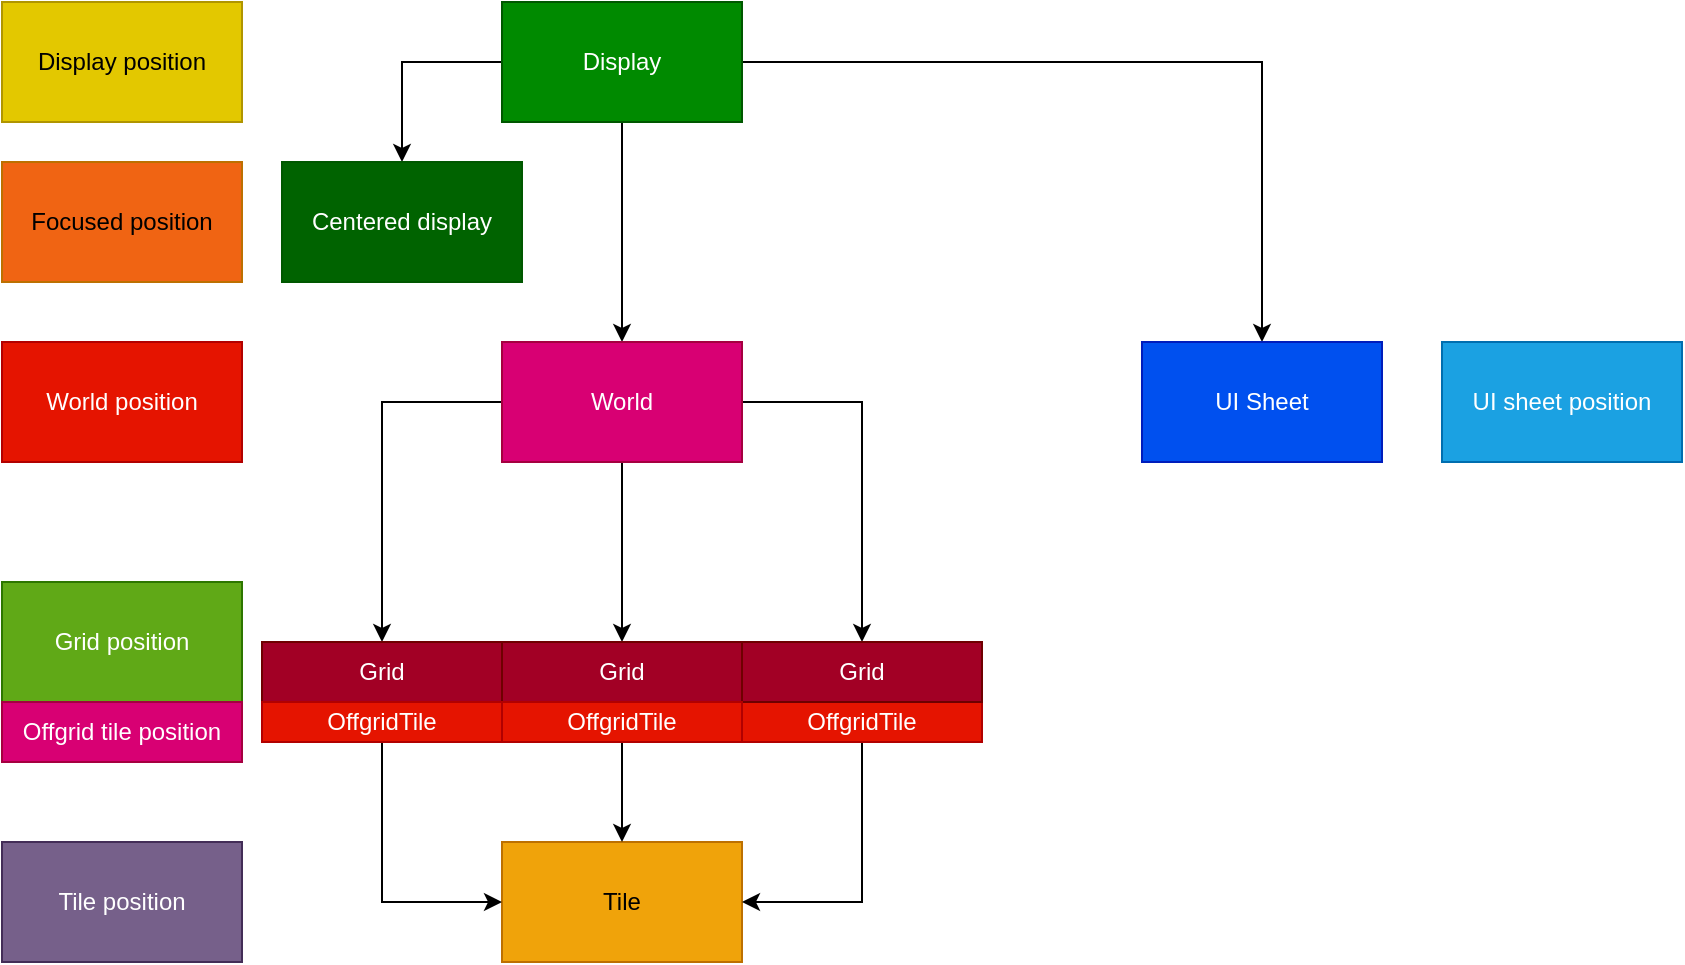 <mxfile version="15.5.4" type="embed"><diagram id="h-H0YLA1feg1Qz706Cnn" name="Spaces"><mxGraphModel dx="666" dy="483" grid="1" gridSize="10" guides="1" tooltips="1" connect="1" arrows="1" fold="1" page="1" pageScale="1" pageWidth="850" pageHeight="1100" math="0" shadow="0"><root><mxCell id="0"/><mxCell id="1" parent="0"/><mxCell id="7" style="edgeStyle=orthogonalEdgeStyle;rounded=0;orthogonalLoop=1;jettySize=auto;html=1;" parent="1" source="3" target="5" edge="1"><mxGeometry relative="1" as="geometry"/></mxCell><mxCell id="8" style="edgeStyle=orthogonalEdgeStyle;rounded=0;orthogonalLoop=1;jettySize=auto;html=1;" parent="1" source="3" target="4" edge="1"><mxGeometry relative="1" as="geometry"/></mxCell><mxCell id="32" style="edgeStyle=orthogonalEdgeStyle;rounded=0;orthogonalLoop=1;jettySize=auto;html=1;entryX=0.5;entryY=0;entryDx=0;entryDy=0;exitX=0;exitY=0.5;exitDx=0;exitDy=0;" edge="1" parent="1" source="3" target="31"><mxGeometry relative="1" as="geometry"><Array as="points"><mxPoint x="200" y="100"/></Array></mxGeometry></mxCell><mxCell id="3" value="Display" style="rounded=0;whiteSpace=wrap;html=1;fillColor=#008a00;strokeColor=#005700;fontColor=#ffffff;" parent="1" vertex="1"><mxGeometry x="250" y="70" width="120" height="60" as="geometry"/></mxCell><mxCell id="13" style="edgeStyle=orthogonalEdgeStyle;rounded=0;orthogonalLoop=1;jettySize=auto;html=1;entryX=0.5;entryY=0;entryDx=0;entryDy=0;" parent="1" source="4" target="12" edge="1"><mxGeometry relative="1" as="geometry"><mxPoint x="310" y="340" as="targetPoint"/></mxGeometry></mxCell><mxCell id="21" style="edgeStyle=orthogonalEdgeStyle;rounded=0;orthogonalLoop=1;jettySize=auto;html=1;entryX=0.5;entryY=0;entryDx=0;entryDy=0;exitX=1;exitY=0.5;exitDx=0;exitDy=0;" parent="1" source="4" target="14" edge="1"><mxGeometry relative="1" as="geometry"/></mxCell><mxCell id="22" style="edgeStyle=orthogonalEdgeStyle;rounded=0;orthogonalLoop=1;jettySize=auto;html=1;exitX=0;exitY=0.5;exitDx=0;exitDy=0;entryX=0.5;entryY=0;entryDx=0;entryDy=0;" parent="1" source="4" target="15" edge="1"><mxGeometry relative="1" as="geometry"/></mxCell><mxCell id="4" value="World" style="rounded=0;whiteSpace=wrap;html=1;fillColor=#d80073;strokeColor=#A50040;fontColor=#ffffff;" parent="1" vertex="1"><mxGeometry x="250" y="240" width="120" height="60" as="geometry"/></mxCell><mxCell id="5" value="UI Sheet" style="rounded=0;whiteSpace=wrap;html=1;fillColor=#0050ef;strokeColor=#001DBC;fontColor=#ffffff;" parent="1" vertex="1"><mxGeometry x="570" y="240" width="120" height="60" as="geometry"/></mxCell><mxCell id="10" value="Tile" style="rounded=0;whiteSpace=wrap;html=1;fillColor=#f0a30a;strokeColor=#BD7000;fontColor=#000000;" parent="1" vertex="1"><mxGeometry x="250" y="490" width="120" height="60" as="geometry"/></mxCell><mxCell id="19" style="edgeStyle=orthogonalEdgeStyle;rounded=0;orthogonalLoop=1;jettySize=auto;html=1;entryX=1;entryY=0.5;entryDx=0;entryDy=0;" parent="1" source="11" target="10" edge="1"><mxGeometry relative="1" as="geometry"/></mxCell><mxCell id="11" value="OffgridTile" style="rounded=0;whiteSpace=wrap;html=1;fillColor=#e51400;strokeColor=#B20000;fontColor=#ffffff;" parent="1" vertex="1"><mxGeometry x="370" y="420" width="120" height="20" as="geometry"/></mxCell><mxCell id="12" value="Grid" style="rounded=0;whiteSpace=wrap;html=1;fillColor=#a20025;strokeColor=#6F0000;fontColor=#ffffff;" parent="1" vertex="1"><mxGeometry x="250" y="390" width="120" height="30" as="geometry"/></mxCell><mxCell id="14" value="Grid" style="rounded=0;whiteSpace=wrap;html=1;fillColor=#a20025;strokeColor=#6F0000;fontColor=#ffffff;" parent="1" vertex="1"><mxGeometry x="370" y="390" width="120" height="30" as="geometry"/></mxCell><mxCell id="15" value="Grid" style="rounded=0;whiteSpace=wrap;html=1;fillColor=#a20025;strokeColor=#6F0000;fontColor=#ffffff;" parent="1" vertex="1"><mxGeometry x="130" y="390" width="120" height="30" as="geometry"/></mxCell><mxCell id="18" style="edgeStyle=orthogonalEdgeStyle;rounded=0;orthogonalLoop=1;jettySize=auto;html=1;" parent="1" source="16" target="10" edge="1"><mxGeometry relative="1" as="geometry"/></mxCell><mxCell id="16" value="OffgridTile" style="rounded=0;whiteSpace=wrap;html=1;fillColor=#e51400;strokeColor=#B20000;fontColor=#ffffff;" parent="1" vertex="1"><mxGeometry x="250" y="420" width="120" height="20" as="geometry"/></mxCell><mxCell id="20" style="edgeStyle=orthogonalEdgeStyle;rounded=0;orthogonalLoop=1;jettySize=auto;html=1;entryX=0;entryY=0.5;entryDx=0;entryDy=0;" parent="1" source="17" target="10" edge="1"><mxGeometry relative="1" as="geometry"/></mxCell><mxCell id="17" value="OffgridTile" style="rounded=0;whiteSpace=wrap;html=1;fillColor=#e51400;strokeColor=#B20000;fontColor=#ffffff;" parent="1" vertex="1"><mxGeometry x="130" y="420" width="120" height="20" as="geometry"/></mxCell><mxCell id="23" value="Grid position" style="rounded=0;whiteSpace=wrap;html=1;fillColor=#60a917;fontColor=#ffffff;strokeColor=#2D7600;" parent="1" vertex="1"><mxGeometry y="360" width="120" height="60" as="geometry"/></mxCell><mxCell id="24" value="Offgrid tile position" style="rounded=0;whiteSpace=wrap;html=1;fillColor=#d80073;fontColor=#ffffff;strokeColor=#A50040;" parent="1" vertex="1"><mxGeometry y="420" width="120" height="30" as="geometry"/></mxCell><mxCell id="25" value="Tile position" style="rounded=0;whiteSpace=wrap;html=1;fillColor=#76608a;fontColor=#ffffff;strokeColor=#432D57;" parent="1" vertex="1"><mxGeometry y="490" width="120" height="60" as="geometry"/></mxCell><mxCell id="26" value="World position" style="rounded=0;whiteSpace=wrap;html=1;fillColor=#e51400;fontColor=#ffffff;strokeColor=#B20000;" parent="1" vertex="1"><mxGeometry y="240" width="120" height="60" as="geometry"/></mxCell><mxCell id="27" value="Display position" style="rounded=0;whiteSpace=wrap;html=1;fillColor=#e3c800;fontColor=#000000;strokeColor=#B09500;" parent="1" vertex="1"><mxGeometry y="70" width="120" height="60" as="geometry"/></mxCell><mxCell id="29" value="UI sheet position" style="rounded=0;whiteSpace=wrap;html=1;fillColor=#1ba1e2;fontColor=#ffffff;strokeColor=#006EAF;" parent="1" vertex="1"><mxGeometry x="720" y="240" width="120" height="60" as="geometry"/></mxCell><mxCell id="30" value="Focused position" style="rounded=0;whiteSpace=wrap;html=1;fillColor=#F06413;fontColor=#000000;strokeColor=#BD7000;" vertex="1" parent="1"><mxGeometry y="150" width="120" height="60" as="geometry"/></mxCell><mxCell id="31" value="Centered display" style="rounded=0;whiteSpace=wrap;html=1;fillColor=#006300;strokeColor=#005700;fontColor=#ffffff;" vertex="1" parent="1"><mxGeometry x="140" y="150" width="120" height="60" as="geometry"/></mxCell></root></mxGraphModel></diagram></mxfile>